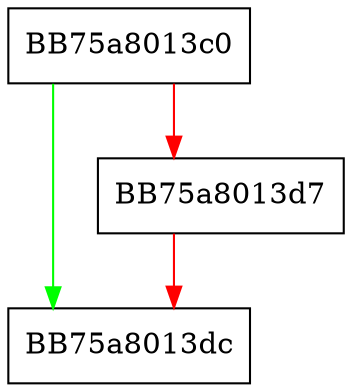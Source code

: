 digraph SetSize {
  node [shape="box"];
  graph [splines=ortho];
  BB75a8013c0 -> BB75a8013dc [color="green"];
  BB75a8013c0 -> BB75a8013d7 [color="red"];
  BB75a8013d7 -> BB75a8013dc [color="red"];
}